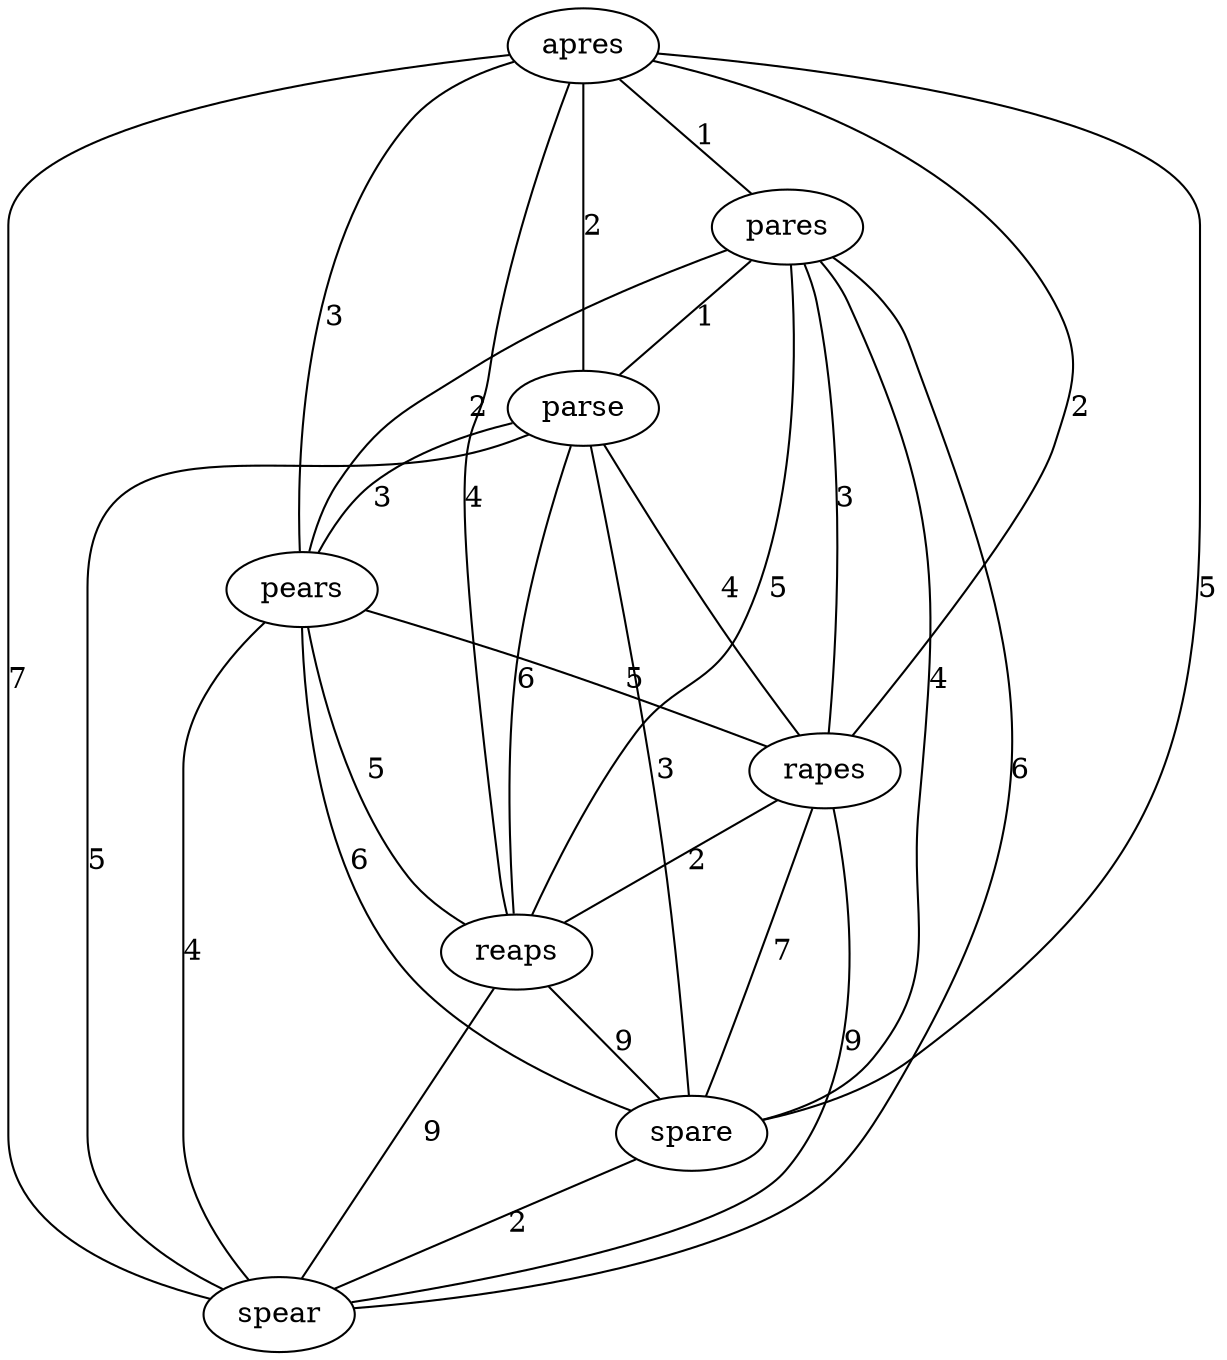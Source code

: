 graph {
	apres -- pares [ label="1" ];
	apres -- parse [ label="2" ];
	apres -- pears [ label="3" ];
	apres -- rapes [ label="2" ];
	apres -- reaps [ label="4" ];
	apres -- spare [ label="5" ];
	apres -- spear [ label="7" ];
	pares -- parse [ label="1" ];
	pares -- pears [ label="2" ];
	pares -- rapes [ label="3" ];
	pares -- reaps [ label="5" ];
	pares -- spare [ label="4" ];
	pares -- spear [ label="6" ];
	parse -- pears [ label="3" ];
	parse -- rapes [ label="4" ];
	parse -- reaps [ label="6" ];
	parse -- spare [ label="3" ];
	parse -- spear [ label="5" ];
	pears -- rapes [ label="5" ];
	pears -- reaps [ label="5" ];
	pears -- spare [ label="6" ];
	pears -- spear [ label="4" ];
	rapes -- reaps [ label="2" ];
	rapes -- spare [ label="7" ];
	rapes -- spear [ label="9" ];
	reaps -- spare [ label="9" ];
	reaps -- spear [ label="9" ];
	spare -- spear [ label="2" ];
}